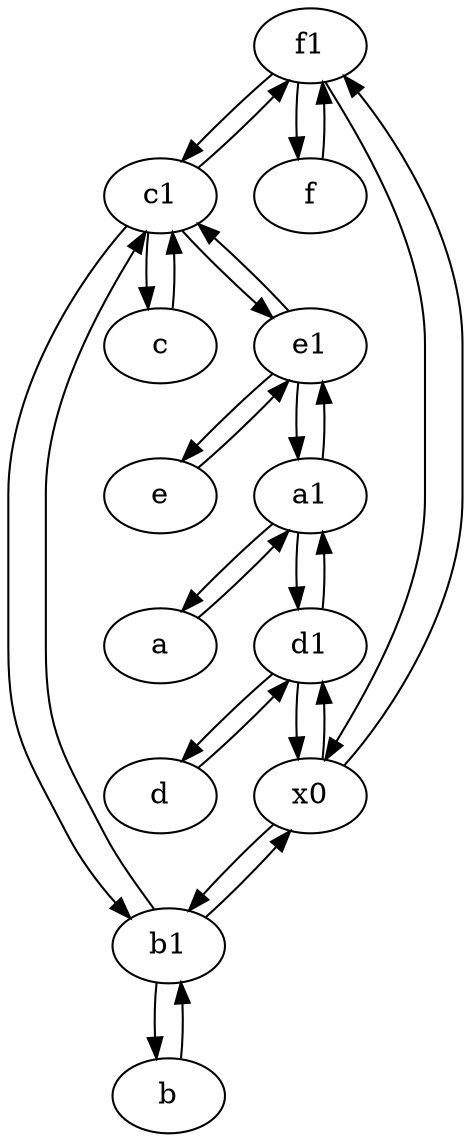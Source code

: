 digraph  {
	f1;
	e [pos="30,50!"];
	a1 [pos="40,15!"];
	b [pos="50,20!"];
	c1 [pos="30,15!"];
	f [pos="15,45!"];
	a [pos="40,10!"];
	b1 [pos="45,20!"];
	c [pos="20,10!"];
	x0;
	e1 [pos="25,45!"];
	d [pos="20,30!"];
	d1 [pos="25,30!"];
	b1 -> x0;
	a1 -> a;
	x0 -> f1;
	x0 -> b1;
	a1 -> d1;
	a -> a1;
	x0 -> d1;
	d -> d1;
	b -> b1;
	e -> e1;
	d1 -> a1;
	c1 -> f1;
	c1 -> c;
	e1 -> e;
	d1 -> x0;
	e1 -> c1;
	d1 -> d;
	c1 -> b1;
	a1 -> e1;
	f1 -> f;
	e1 -> a1;
	f -> f1;
	c1 -> e1;
	c -> c1;
	b1 -> b;
	f1 -> x0;
	b1 -> c1;
	f1 -> c1;

	}